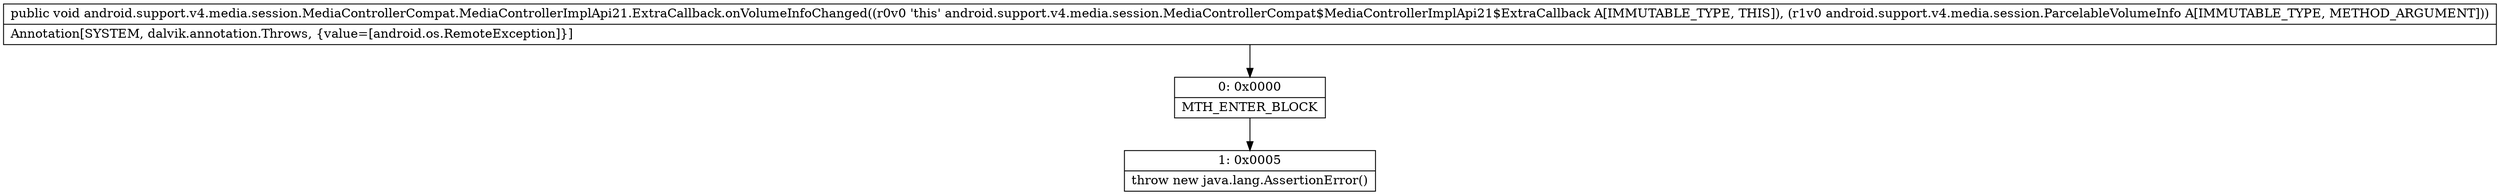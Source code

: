 digraph "CFG forandroid.support.v4.media.session.MediaControllerCompat.MediaControllerImplApi21.ExtraCallback.onVolumeInfoChanged(Landroid\/support\/v4\/media\/session\/ParcelableVolumeInfo;)V" {
Node_0 [shape=record,label="{0\:\ 0x0000|MTH_ENTER_BLOCK\l}"];
Node_1 [shape=record,label="{1\:\ 0x0005|throw new java.lang.AssertionError()\l}"];
MethodNode[shape=record,label="{public void android.support.v4.media.session.MediaControllerCompat.MediaControllerImplApi21.ExtraCallback.onVolumeInfoChanged((r0v0 'this' android.support.v4.media.session.MediaControllerCompat$MediaControllerImplApi21$ExtraCallback A[IMMUTABLE_TYPE, THIS]), (r1v0 android.support.v4.media.session.ParcelableVolumeInfo A[IMMUTABLE_TYPE, METHOD_ARGUMENT]))  | Annotation[SYSTEM, dalvik.annotation.Throws, \{value=[android.os.RemoteException]\}]\l}"];
MethodNode -> Node_0;
Node_0 -> Node_1;
}

